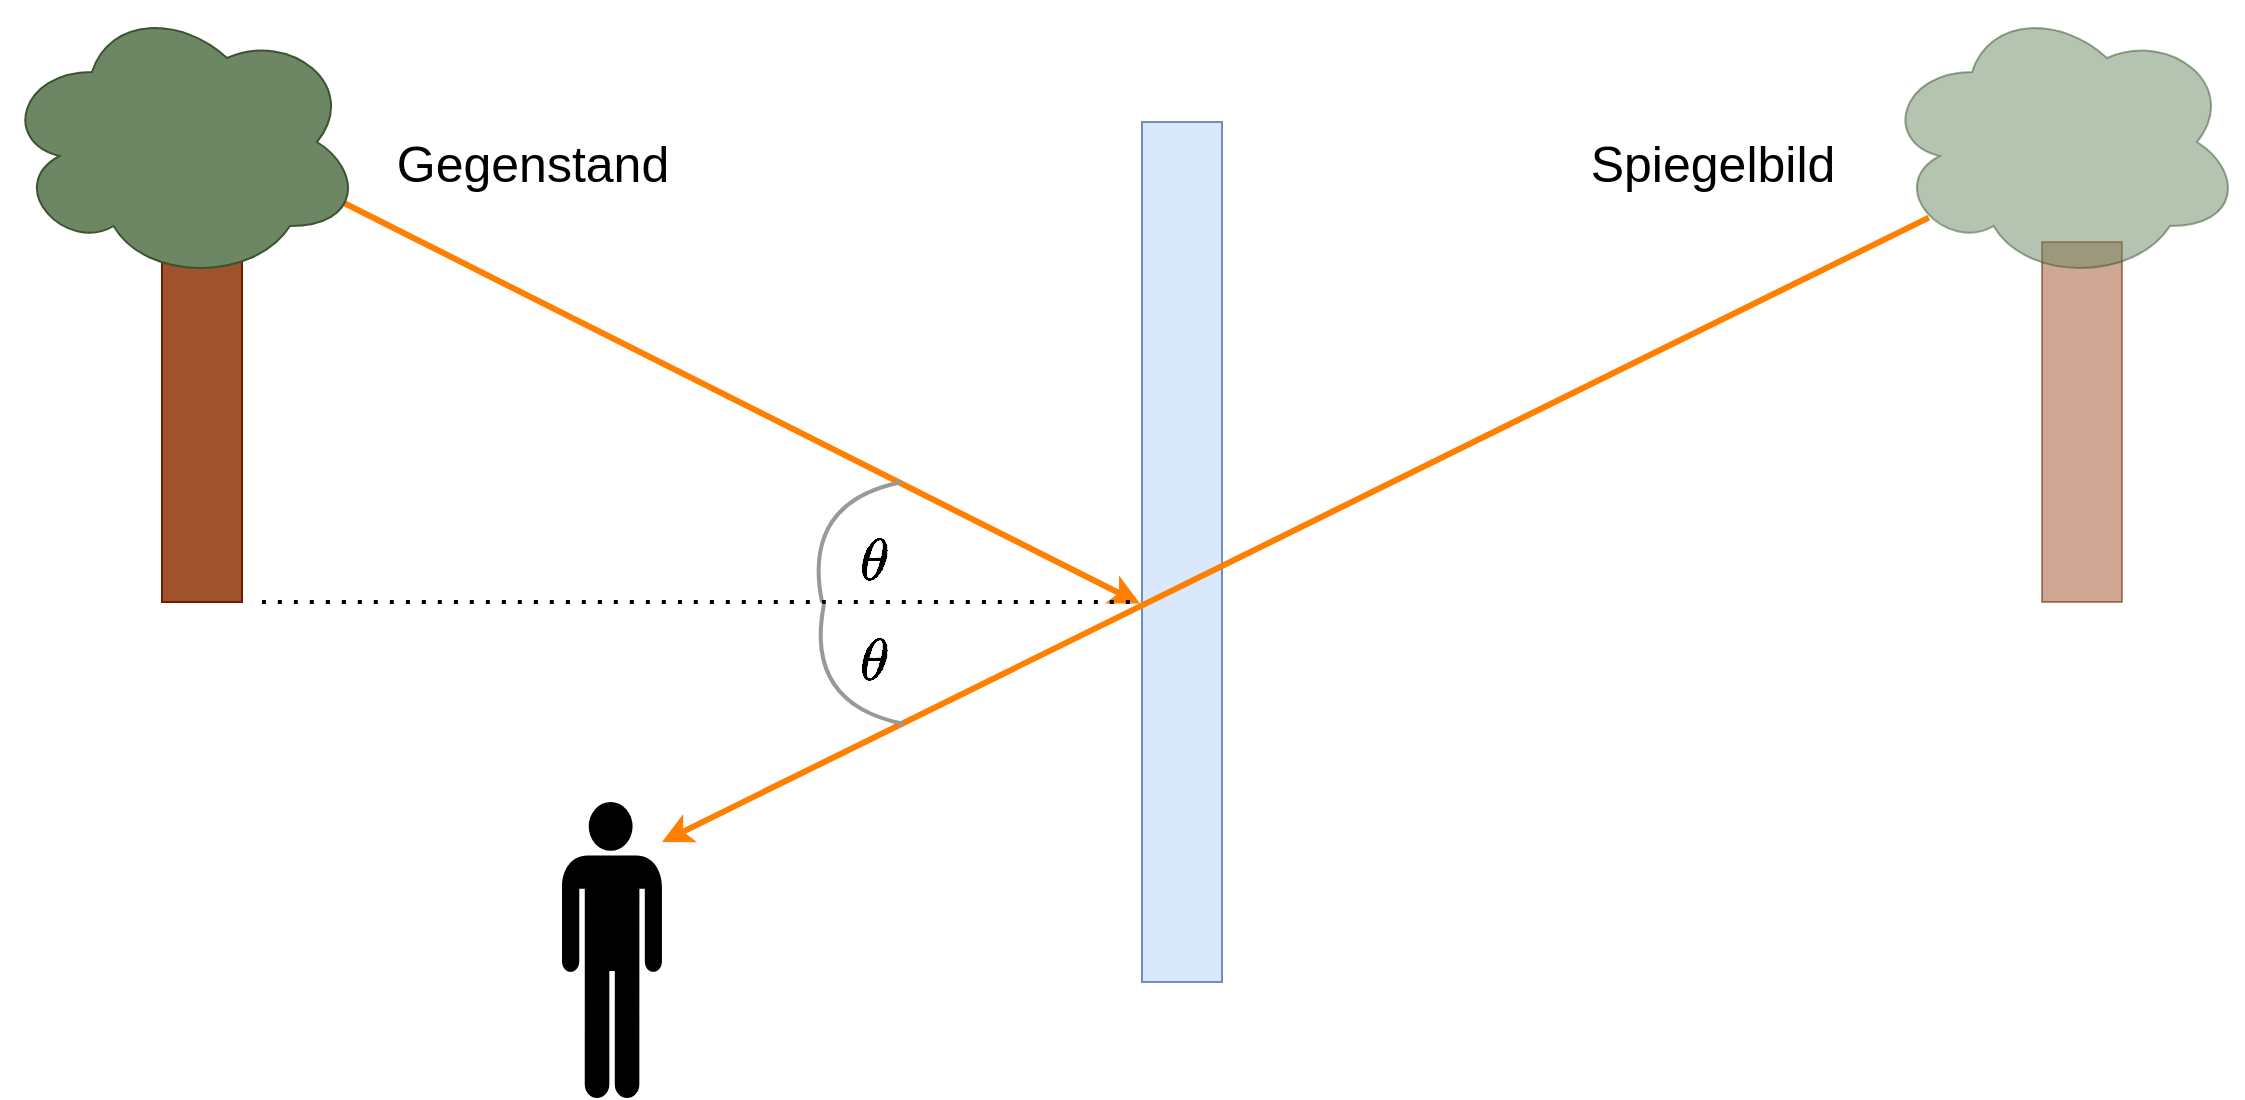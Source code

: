 <mxfile version="17.2.4" type="device"><diagram id="xtYwkNHzuwl60YL4aEFO" name="Seite-1"><mxGraphModel dx="1018" dy="674" grid="1" gridSize="10" guides="1" tooltips="1" connect="1" arrows="1" fold="1" page="1" pageScale="1" pageWidth="827" pageHeight="1169" math="1" shadow="0"><root><mxCell id="0"/><mxCell id="1" parent="0"/><mxCell id="U3lsDDzDoFb-atpWjOTz-1" value="" style="rounded=0;whiteSpace=wrap;html=1;fillColor=#dae8fc;strokeColor=#6c8ebf;" vertex="1" parent="1"><mxGeometry x="640" y="120" width="40" height="430" as="geometry"/></mxCell><mxCell id="U3lsDDzDoFb-atpWjOTz-2" value="" style="shape=mxgraph.signs.people.man_1;html=1;pointerEvents=1;fillColor=#000000;strokeColor=none;verticalLabelPosition=bottom;verticalAlign=top;align=center;sketch=0;" vertex="1" parent="1"><mxGeometry x="350" y="460" width="50" height="148" as="geometry"/></mxCell><mxCell id="U3lsDDzDoFb-atpWjOTz-3" value="" style="endArrow=classic;html=1;rounded=0;strokeColor=#FF8000;strokeWidth=3;entryX=-0.025;entryY=0.56;entryDx=0;entryDy=0;entryPerimeter=0;" edge="1" parent="1" target="U3lsDDzDoFb-atpWjOTz-1"><mxGeometry width="50" height="50" relative="1" as="geometry"><mxPoint x="240" y="160" as="sourcePoint"/><mxPoint x="440" y="320" as="targetPoint"/></mxGeometry></mxCell><mxCell id="U3lsDDzDoFb-atpWjOTz-4" value="" style="endArrow=classic;html=1;rounded=0;strokeColor=#FF8000;strokeWidth=3;exitX=0.13;exitY=0.77;exitDx=0;exitDy=0;exitPerimeter=0;" edge="1" parent="1" source="U3lsDDzDoFb-atpWjOTz-16"><mxGeometry width="50" height="50" relative="1" as="geometry"><mxPoint x="1022" y="171" as="sourcePoint"/><mxPoint x="400" y="480" as="targetPoint"/></mxGeometry></mxCell><mxCell id="U3lsDDzDoFb-atpWjOTz-5" value="" style="endArrow=none;html=1;strokeColor=#999999;strokeWidth=2;curved=1;" edge="1" parent="1"><mxGeometry width="50" height="50" relative="1" as="geometry"><mxPoint x="520" y="300" as="sourcePoint"/><mxPoint x="480" y="360" as="targetPoint"/><Array as="points"><mxPoint x="470" y="310"/></Array></mxGeometry></mxCell><mxCell id="U3lsDDzDoFb-atpWjOTz-7" value="$$\theta$$" style="text;html=1;resizable=0;autosize=1;align=center;verticalAlign=middle;points=[];fillColor=none;strokeColor=none;rounded=0;fontSize=25;" vertex="1" parent="1"><mxGeometry x="440" y="320" width="130" height="40" as="geometry"/></mxCell><mxCell id="U3lsDDzDoFb-atpWjOTz-8" value="$$\theta$$" style="text;html=1;resizable=0;autosize=1;align=center;verticalAlign=middle;points=[];fillColor=none;strokeColor=none;rounded=0;fontSize=25;" vertex="1" parent="1"><mxGeometry x="440" y="370" width="130" height="40" as="geometry"/></mxCell><mxCell id="U3lsDDzDoFb-atpWjOTz-9" value="" style="endArrow=none;dashed=1;html=1;dashPattern=1 3;strokeWidth=2;fontSize=25;curved=1;" edge="1" parent="1"><mxGeometry width="50" height="50" relative="1" as="geometry"><mxPoint x="200" y="360" as="sourcePoint"/><mxPoint x="640" y="360" as="targetPoint"/></mxGeometry></mxCell><mxCell id="U3lsDDzDoFb-atpWjOTz-11" value="" style="endArrow=none;html=1;strokeColor=#999999;strokeWidth=2;curved=1;" edge="1" parent="1"><mxGeometry width="50" height="50" relative="1" as="geometry"><mxPoint x="521" y="421" as="sourcePoint"/><mxPoint x="481" y="361" as="targetPoint"/><Array as="points"><mxPoint x="471" y="411"/></Array></mxGeometry></mxCell><mxCell id="U3lsDDzDoFb-atpWjOTz-12" value="" style="rounded=0;whiteSpace=wrap;html=1;fontSize=25;fillColor=#a0522d;fontColor=#ffffff;strokeColor=#6D1F00;" vertex="1" parent="1"><mxGeometry x="150" y="180" width="40" height="180" as="geometry"/></mxCell><mxCell id="U3lsDDzDoFb-atpWjOTz-13" value="" style="ellipse;shape=cloud;whiteSpace=wrap;html=1;fontSize=25;fillColor=#6d8764;fontColor=#ffffff;strokeColor=#3A5431;" vertex="1" parent="1"><mxGeometry x="70" y="60" width="180" height="140" as="geometry"/></mxCell><mxCell id="U3lsDDzDoFb-atpWjOTz-15" value="" style="rounded=0;whiteSpace=wrap;html=1;fontSize=25;fillColor=#a0522d;fontColor=#ffffff;strokeColor=#6D1F00;opacity=50;" vertex="1" parent="1"><mxGeometry x="1090" y="180" width="40" height="180" as="geometry"/></mxCell><mxCell id="U3lsDDzDoFb-atpWjOTz-16" value="" style="ellipse;shape=cloud;whiteSpace=wrap;html=1;fontSize=25;fillColor=#6d8764;fontColor=#ffffff;strokeColor=#3A5431;opacity=50;" vertex="1" parent="1"><mxGeometry x="1010" y="60" width="180" height="140" as="geometry"/></mxCell><mxCell id="U3lsDDzDoFb-atpWjOTz-17" value="Gegenstand" style="text;html=1;resizable=0;autosize=1;align=center;verticalAlign=middle;points=[];fillColor=none;strokeColor=none;rounded=0;fontSize=25;opacity=50;" vertex="1" parent="1"><mxGeometry x="260" y="120" width="150" height="40" as="geometry"/></mxCell><mxCell id="U3lsDDzDoFb-atpWjOTz-18" value="Spiegelbild" style="text;html=1;resizable=0;autosize=1;align=center;verticalAlign=middle;points=[];fillColor=none;strokeColor=none;rounded=0;fontSize=25;opacity=50;" vertex="1" parent="1"><mxGeometry x="855" y="120" width="140" height="40" as="geometry"/></mxCell></root></mxGraphModel></diagram></mxfile>